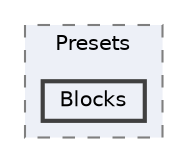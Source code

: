 digraph "Blocks"
{
 // LATEX_PDF_SIZE
  bgcolor="transparent";
  edge [fontname=Helvetica,fontsize=10,labelfontname=Helvetica,labelfontsize=10];
  node [fontname=Helvetica,fontsize=10,shape=box,height=0.2,width=0.4];
  compound=true
  subgraph clusterdir_a8dca9d4de8886cee17717e43d79e417 {
    graph [ bgcolor="#edf0f7", pencolor="grey50", label="Presets", fontname=Helvetica,fontsize=10 style="filled,dashed", URL="dir_a8dca9d4de8886cee17717e43d79e417.html",tooltip=""]
  dir_bd0a9349bf86fd91b9c459b559d32bce [label="Blocks", fillcolor="#edf0f7", color="grey25", style="filled,bold", URL="dir_bd0a9349bf86fd91b9c459b559d32bce.html",tooltip=""];
  }
}
